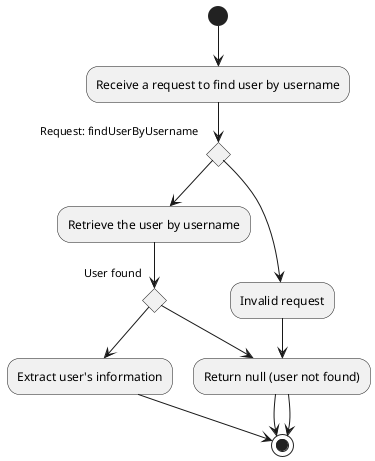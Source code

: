 @startuml

(*) --> "Receive a request to find user by username"

if "Request: findUserByUsername" then
    --> "Retrieve the user by username"
    --> if "User found" then
        --> "Extract user's information"
        --> (*)
    else
        --> "Return null (user not found)"
        --> (*)
    endif
else
    --> "Invalid request"
    --> "Return null (user not found)"
    --> (*)
endif

@enduml
